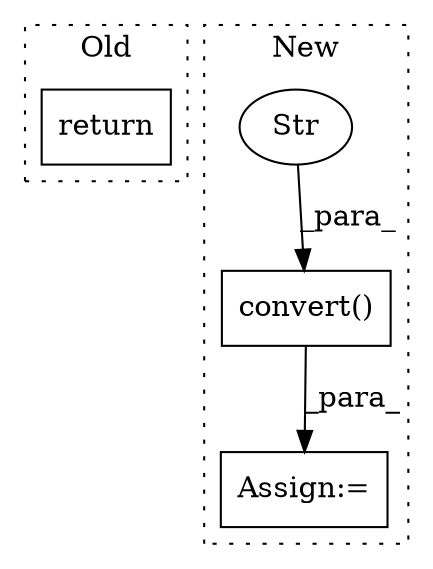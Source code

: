 digraph G {
subgraph cluster0 {
1 [label="return" a="93" s="3615" l="6" shape="box"];
label = "Old";
style="dotted";
}
subgraph cluster1 {
2 [label="convert()" a="75" s="1546,1565" l="14,1" shape="box"];
3 [label="Str" a="66" s="1560" l="5" shape="ellipse"];
4 [label="Assign:=" a="68" s="1543" l="3" shape="box"];
label = "New";
style="dotted";
}
2 -> 4 [label="_para_"];
3 -> 2 [label="_para_"];
}